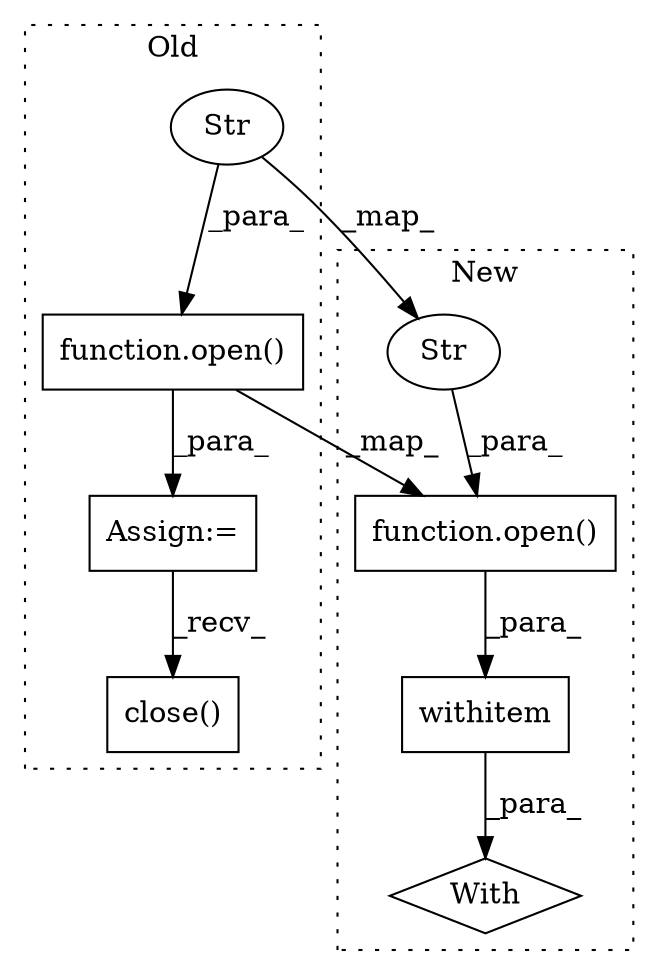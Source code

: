 digraph G {
subgraph cluster0 {
1 [label="close()" a="75" s="14554" l="10" shape="box"];
4 [label="Assign:=" a="68" s="13616" l="3" shape="box"];
6 [label="function.open()" a="75" s="13619,13634" l="5,1" shape="box"];
8 [label="Str" a="66" s="13630" l="4" shape="ellipse"];
label = "Old";
style="dotted";
}
subgraph cluster1 {
2 [label="With" a="39" s="13974,13983" l="5,27" shape="diamond"];
3 [label="withitem" a="49" s="13979" l="4" shape="box"];
5 [label="function.open()" a="75" s="13979,13994" l="5,1" shape="box"];
7 [label="Str" a="66" s="13990" l="4" shape="ellipse"];
label = "New";
style="dotted";
}
3 -> 2 [label="_para_"];
4 -> 1 [label="_recv_"];
5 -> 3 [label="_para_"];
6 -> 4 [label="_para_"];
6 -> 5 [label="_map_"];
7 -> 5 [label="_para_"];
8 -> 6 [label="_para_"];
8 -> 7 [label="_map_"];
}